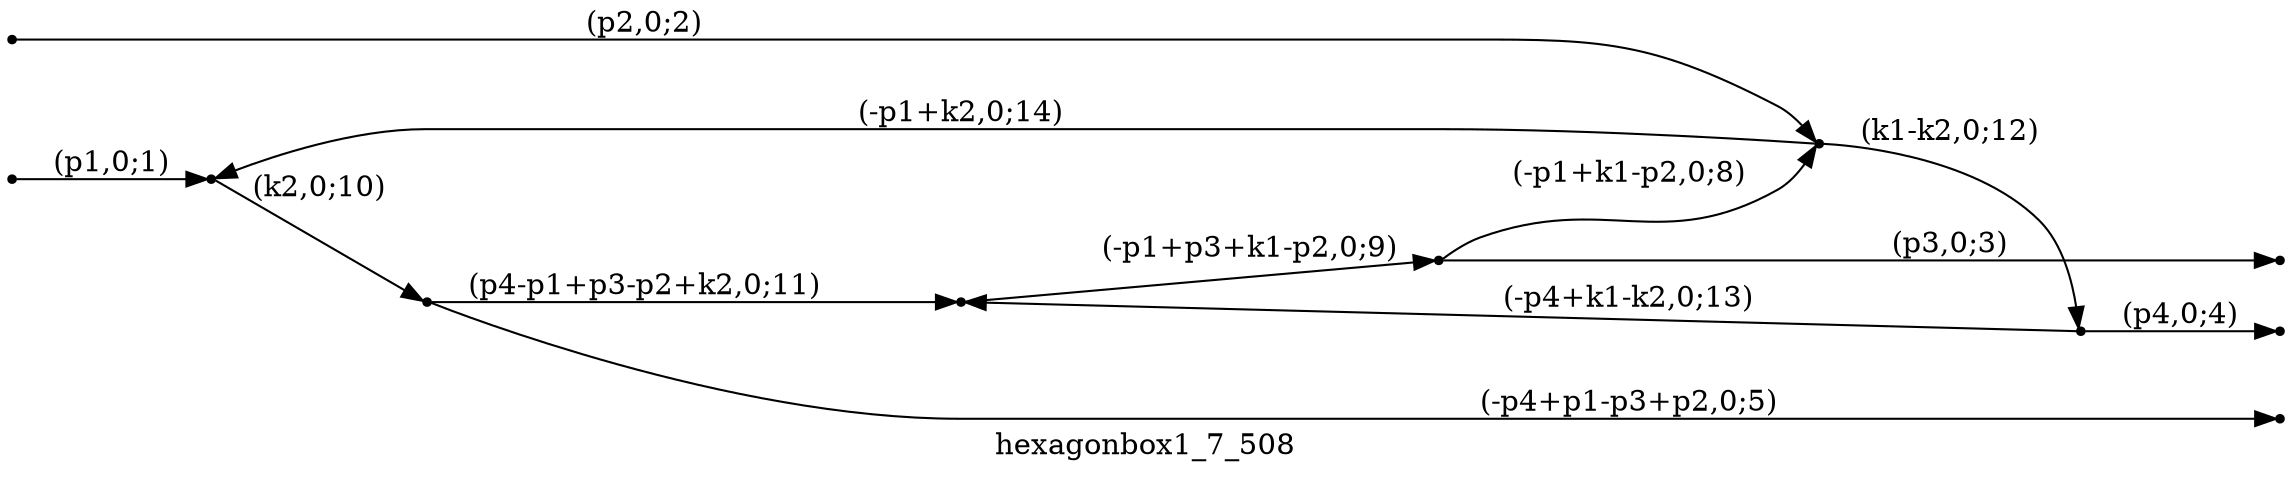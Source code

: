 digraph hexagonbox1_7_508 {
  label="hexagonbox1_7_508";
  rankdir="LR";
  subgraph edges {
    -1 -> 6 [label="(p1,0;1)"];
    -2 -> 4 [label="(p2,0;2)"];
    1 -> -3 [label="(p3,0;3)"];
    5 -> -4 [label="(p4,0;4)"];
    2 -> -5 [label="(-p4+p1-p3+p2,0;5)"];
    1 -> 4 [label="(-p1+k1-p2,0;8)"];
    3 -> 1 [label="(-p1+p3+k1-p2,0;9)"];
    6 -> 2 [label="(k2,0;10)"];
    2 -> 3 [label="(p4-p1+p3-p2+k2,0;11)"];
    4 -> 5 [label="(k1-k2,0;12)"];
    5 -> 3 [label="(-p4+k1-k2,0;13)"];
    4 -> 6 [label="(-p1+k2,0;14)"];
  }
  subgraph incoming { rank="source"; -1; -2; }
  subgraph outgoing { rank="sink"; -3; -4; -5; }
-5 [shape=point];
-4 [shape=point];
-3 [shape=point];
-2 [shape=point];
-1 [shape=point];
1 [shape=point];
2 [shape=point];
3 [shape=point];
4 [shape=point];
5 [shape=point];
6 [shape=point];
}

